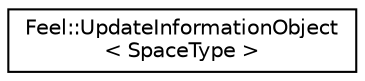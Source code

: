 digraph "Graphical Class Hierarchy"
{
 // LATEX_PDF_SIZE
  edge [fontname="Helvetica",fontsize="10",labelfontname="Helvetica",labelfontsize="10"];
  node [fontname="Helvetica",fontsize="10",shape=record];
  rankdir="LR";
  Node0 [label="Feel::UpdateInformationObject\l\< SpaceType \>",height=0.2,width=0.4,color="black", fillcolor="white", style="filled",URL="$structFeel_1_1UpdateInformationObject.html",tooltip=" "];
}

